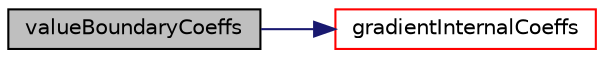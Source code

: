 digraph "valueBoundaryCoeffs"
{
  bgcolor="transparent";
  edge [fontname="Helvetica",fontsize="10",labelfontname="Helvetica",labelfontsize="10"];
  node [fontname="Helvetica",fontsize="10",shape=record];
  rankdir="LR";
  Node1 [label="valueBoundaryCoeffs",height=0.2,width=0.4,color="black", fillcolor="grey75", style="filled", fontcolor="black"];
  Node1 -> Node2 [color="midnightblue",fontsize="10",style="solid",fontname="Helvetica"];
  Node2 [label="gradientInternalCoeffs",height=0.2,width=0.4,color="red",URL="$a00457.html#afab85eea79e3377f83b3c95c2e87b4e7",tooltip="Return the matrix diagonal coefficients corresponding to the. "];
}
